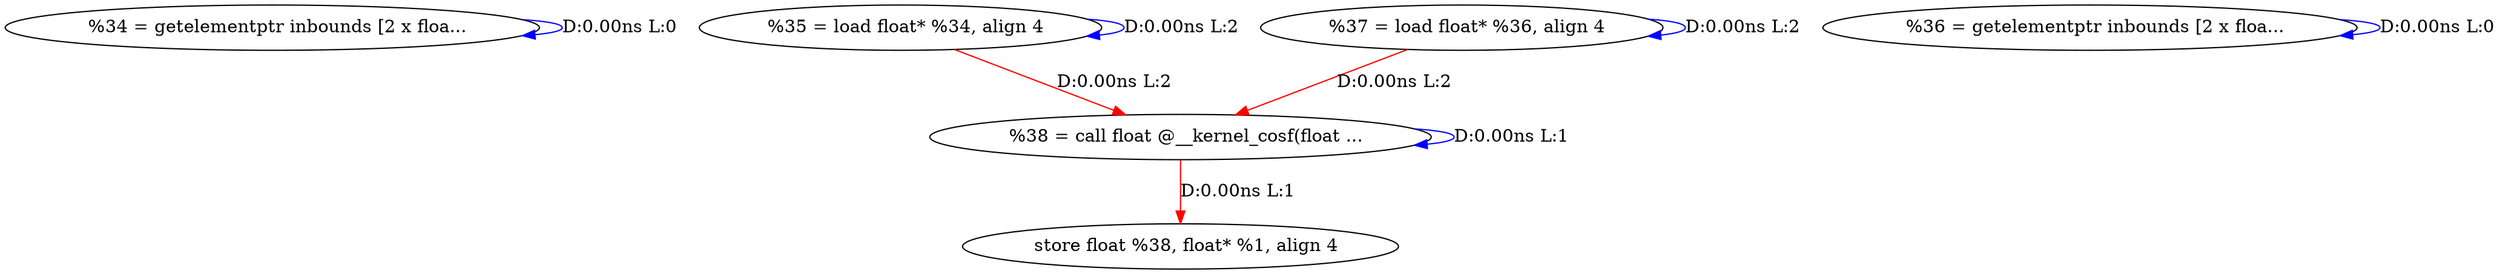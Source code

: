 digraph {
Node0x2ead4f0[label="  %34 = getelementptr inbounds [2 x floa..."];
Node0x2ead4f0 -> Node0x2ead4f0[label="D:0.00ns L:0",color=blue];
Node0x2ead5d0[label="  %35 = load float* %34, align 4"];
Node0x2ead5d0 -> Node0x2ead5d0[label="D:0.00ns L:2",color=blue];
Node0x2ea6d20[label="  %38 = call float @__kernel_cosf(float ..."];
Node0x2ead5d0 -> Node0x2ea6d20[label="D:0.00ns L:2",color=red];
Node0x2ead6b0[label="  %36 = getelementptr inbounds [2 x floa..."];
Node0x2ead6b0 -> Node0x2ead6b0[label="D:0.00ns L:0",color=blue];
Node0x2ea6c40[label="  %37 = load float* %36, align 4"];
Node0x2ea6c40 -> Node0x2ea6c40[label="D:0.00ns L:2",color=blue];
Node0x2ea6c40 -> Node0x2ea6d20[label="D:0.00ns L:2",color=red];
Node0x2ea6d20 -> Node0x2ea6d20[label="D:0.00ns L:1",color=blue];
Node0x2ea6e00[label="  store float %38, float* %1, align 4"];
Node0x2ea6d20 -> Node0x2ea6e00[label="D:0.00ns L:1",color=red];
}
